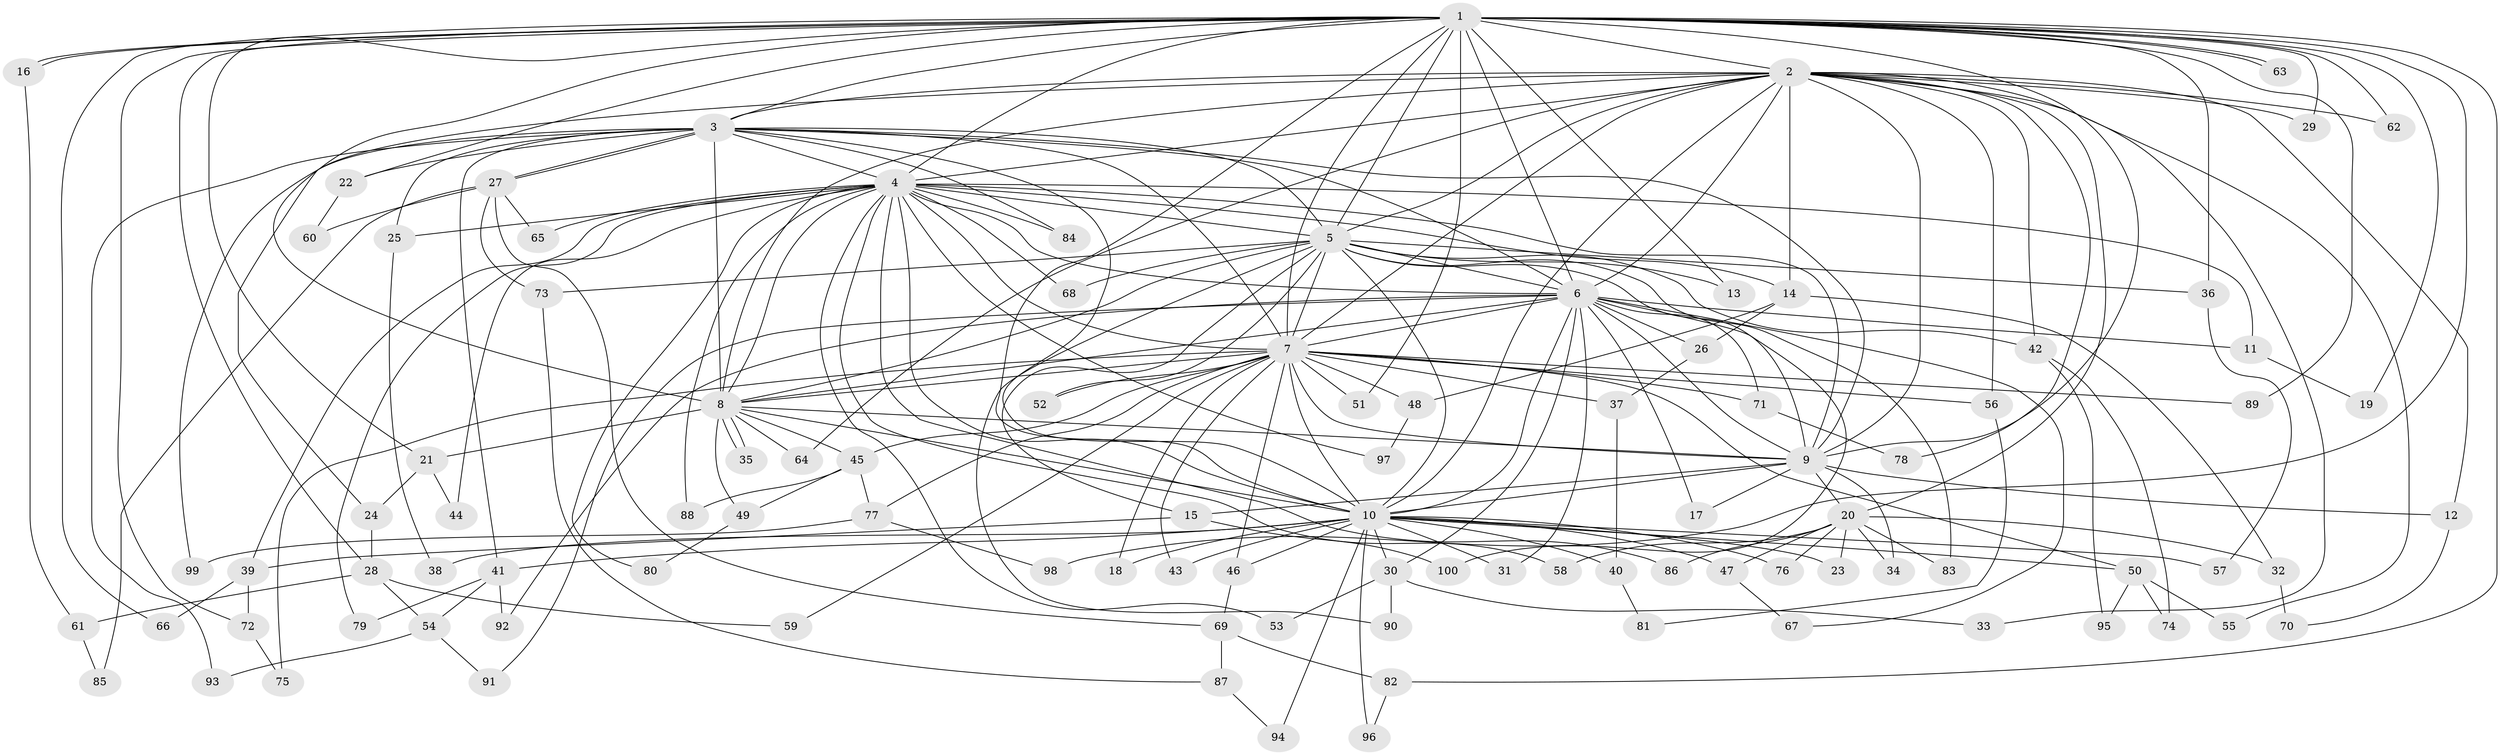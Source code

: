// Generated by graph-tools (version 1.1) at 2025/11/02/27/25 16:11:00]
// undirected, 100 vertices, 225 edges
graph export_dot {
graph [start="1"]
  node [color=gray90,style=filled];
  1;
  2;
  3;
  4;
  5;
  6;
  7;
  8;
  9;
  10;
  11;
  12;
  13;
  14;
  15;
  16;
  17;
  18;
  19;
  20;
  21;
  22;
  23;
  24;
  25;
  26;
  27;
  28;
  29;
  30;
  31;
  32;
  33;
  34;
  35;
  36;
  37;
  38;
  39;
  40;
  41;
  42;
  43;
  44;
  45;
  46;
  47;
  48;
  49;
  50;
  51;
  52;
  53;
  54;
  55;
  56;
  57;
  58;
  59;
  60;
  61;
  62;
  63;
  64;
  65;
  66;
  67;
  68;
  69;
  70;
  71;
  72;
  73;
  74;
  75;
  76;
  77;
  78;
  79;
  80;
  81;
  82;
  83;
  84;
  85;
  86;
  87;
  88;
  89;
  90;
  91;
  92;
  93;
  94;
  95;
  96;
  97;
  98;
  99;
  100;
  1 -- 2;
  1 -- 3;
  1 -- 4;
  1 -- 5;
  1 -- 6;
  1 -- 7;
  1 -- 8;
  1 -- 9;
  1 -- 10;
  1 -- 13;
  1 -- 16;
  1 -- 16;
  1 -- 19;
  1 -- 21;
  1 -- 22;
  1 -- 28;
  1 -- 29;
  1 -- 36;
  1 -- 51;
  1 -- 62;
  1 -- 63;
  1 -- 63;
  1 -- 66;
  1 -- 72;
  1 -- 82;
  1 -- 89;
  1 -- 98;
  2 -- 3;
  2 -- 4;
  2 -- 5;
  2 -- 6;
  2 -- 7;
  2 -- 8;
  2 -- 9;
  2 -- 10;
  2 -- 12;
  2 -- 14;
  2 -- 20;
  2 -- 24;
  2 -- 29;
  2 -- 33;
  2 -- 42;
  2 -- 55;
  2 -- 56;
  2 -- 62;
  2 -- 64;
  2 -- 78;
  3 -- 4;
  3 -- 5;
  3 -- 6;
  3 -- 7;
  3 -- 8;
  3 -- 9;
  3 -- 10;
  3 -- 22;
  3 -- 25;
  3 -- 27;
  3 -- 27;
  3 -- 41;
  3 -- 84;
  3 -- 93;
  3 -- 99;
  4 -- 5;
  4 -- 6;
  4 -- 7;
  4 -- 8;
  4 -- 9;
  4 -- 10;
  4 -- 11;
  4 -- 14;
  4 -- 25;
  4 -- 39;
  4 -- 44;
  4 -- 53;
  4 -- 58;
  4 -- 65;
  4 -- 68;
  4 -- 79;
  4 -- 80;
  4 -- 84;
  4 -- 86;
  4 -- 88;
  4 -- 97;
  5 -- 6;
  5 -- 7;
  5 -- 8;
  5 -- 9;
  5 -- 10;
  5 -- 13;
  5 -- 15;
  5 -- 36;
  5 -- 42;
  5 -- 52;
  5 -- 68;
  5 -- 73;
  5 -- 83;
  5 -- 90;
  6 -- 7;
  6 -- 8;
  6 -- 9;
  6 -- 10;
  6 -- 11;
  6 -- 17;
  6 -- 26;
  6 -- 30;
  6 -- 31;
  6 -- 67;
  6 -- 71;
  6 -- 91;
  6 -- 92;
  6 -- 100;
  7 -- 8;
  7 -- 9;
  7 -- 10;
  7 -- 18;
  7 -- 37;
  7 -- 43;
  7 -- 45;
  7 -- 46;
  7 -- 48;
  7 -- 50;
  7 -- 51;
  7 -- 52;
  7 -- 56;
  7 -- 59;
  7 -- 71;
  7 -- 75;
  7 -- 77;
  7 -- 89;
  8 -- 9;
  8 -- 10;
  8 -- 21;
  8 -- 35;
  8 -- 35;
  8 -- 45;
  8 -- 49;
  8 -- 64;
  9 -- 10;
  9 -- 12;
  9 -- 15;
  9 -- 17;
  9 -- 20;
  9 -- 34;
  10 -- 18;
  10 -- 23;
  10 -- 30;
  10 -- 31;
  10 -- 38;
  10 -- 40;
  10 -- 41;
  10 -- 43;
  10 -- 46;
  10 -- 47;
  10 -- 50;
  10 -- 57;
  10 -- 76;
  10 -- 94;
  10 -- 96;
  11 -- 19;
  12 -- 70;
  14 -- 26;
  14 -- 32;
  14 -- 48;
  15 -- 39;
  15 -- 100;
  16 -- 61;
  20 -- 23;
  20 -- 32;
  20 -- 34;
  20 -- 47;
  20 -- 58;
  20 -- 76;
  20 -- 83;
  20 -- 86;
  21 -- 24;
  21 -- 44;
  22 -- 60;
  24 -- 28;
  25 -- 38;
  26 -- 37;
  27 -- 60;
  27 -- 65;
  27 -- 69;
  27 -- 73;
  27 -- 85;
  28 -- 54;
  28 -- 59;
  28 -- 61;
  30 -- 33;
  30 -- 53;
  30 -- 90;
  32 -- 70;
  36 -- 57;
  37 -- 40;
  39 -- 66;
  39 -- 72;
  40 -- 81;
  41 -- 54;
  41 -- 79;
  41 -- 92;
  42 -- 74;
  42 -- 95;
  45 -- 49;
  45 -- 77;
  45 -- 88;
  46 -- 69;
  47 -- 67;
  48 -- 97;
  49 -- 80;
  50 -- 55;
  50 -- 74;
  50 -- 95;
  54 -- 91;
  54 -- 93;
  56 -- 81;
  61 -- 85;
  69 -- 82;
  69 -- 87;
  71 -- 78;
  72 -- 75;
  73 -- 87;
  77 -- 98;
  77 -- 99;
  82 -- 96;
  87 -- 94;
}
